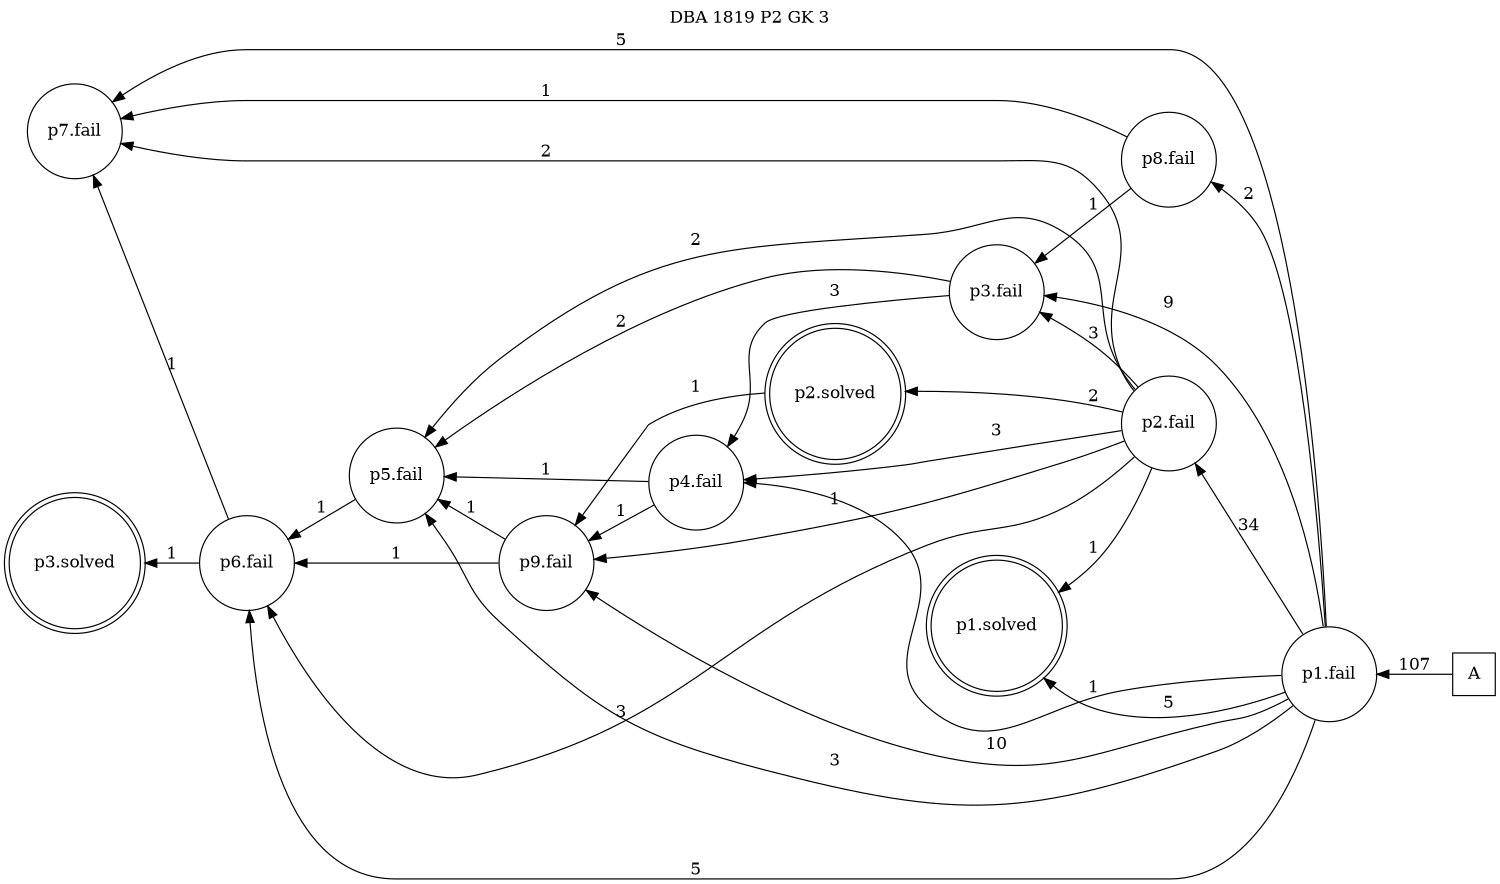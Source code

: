 digraph DBA_1819_P2_GK_3_GOOD {
labelloc="tl"
label= " DBA 1819 P2 GK 3 "
rankdir="RL";
graph [ size=" 10 , 10 !"]

"A" [shape="square" label="A"]
"p1.fail" [shape="circle" label="p1.fail"]
"p2.fail" [shape="circle" label="p2.fail"]
"p9.fail" [shape="circle" label="p9.fail"]
"p3.fail" [shape="circle" label="p3.fail"]
"p4.fail" [shape="circle" label="p4.fail"]
"p8.fail" [shape="circle" label="p8.fail"]
"p7.fail" [shape="circle" label="p7.fail"]
"p5.fail" [shape="circle" label="p5.fail"]
"p6.fail" [shape="circle" label="p6.fail"]
"p1.solved" [shape="doublecircle" label="p1.solved"]
"p2.solved" [shape="doublecircle" label="p2.solved"]
"p3.solved" [shape="doublecircle" label="p3.solved"]
"A" -> "p1.fail" [ label=107]
"p1.fail" -> "p2.fail" [ label=34]
"p1.fail" -> "p9.fail" [ label=10]
"p1.fail" -> "p3.fail" [ label=9]
"p1.fail" -> "p4.fail" [ label=1]
"p1.fail" -> "p8.fail" [ label=2]
"p1.fail" -> "p7.fail" [ label=5]
"p1.fail" -> "p5.fail" [ label=3]
"p1.fail" -> "p6.fail" [ label=5]
"p1.fail" -> "p1.solved" [ label=5]
"p2.fail" -> "p9.fail" [ label=1]
"p2.fail" -> "p3.fail" [ label=3]
"p2.fail" -> "p4.fail" [ label=3]
"p2.fail" -> "p7.fail" [ label=2]
"p2.fail" -> "p5.fail" [ label=2]
"p2.fail" -> "p6.fail" [ label=3]
"p2.fail" -> "p1.solved" [ label=1]
"p2.fail" -> "p2.solved" [ label=2]
"p9.fail" -> "p5.fail" [ label=1]
"p9.fail" -> "p6.fail" [ label=1]
"p3.fail" -> "p4.fail" [ label=3]
"p3.fail" -> "p5.fail" [ label=2]
"p4.fail" -> "p9.fail" [ label=1]
"p4.fail" -> "p5.fail" [ label=1]
"p8.fail" -> "p3.fail" [ label=1]
"p8.fail" -> "p7.fail" [ label=1]
"p5.fail" -> "p6.fail" [ label=1]
"p6.fail" -> "p7.fail" [ label=1]
"p6.fail" -> "p3.solved" [ label=1]
"p2.solved" -> "p9.fail" [ label=1]
}
